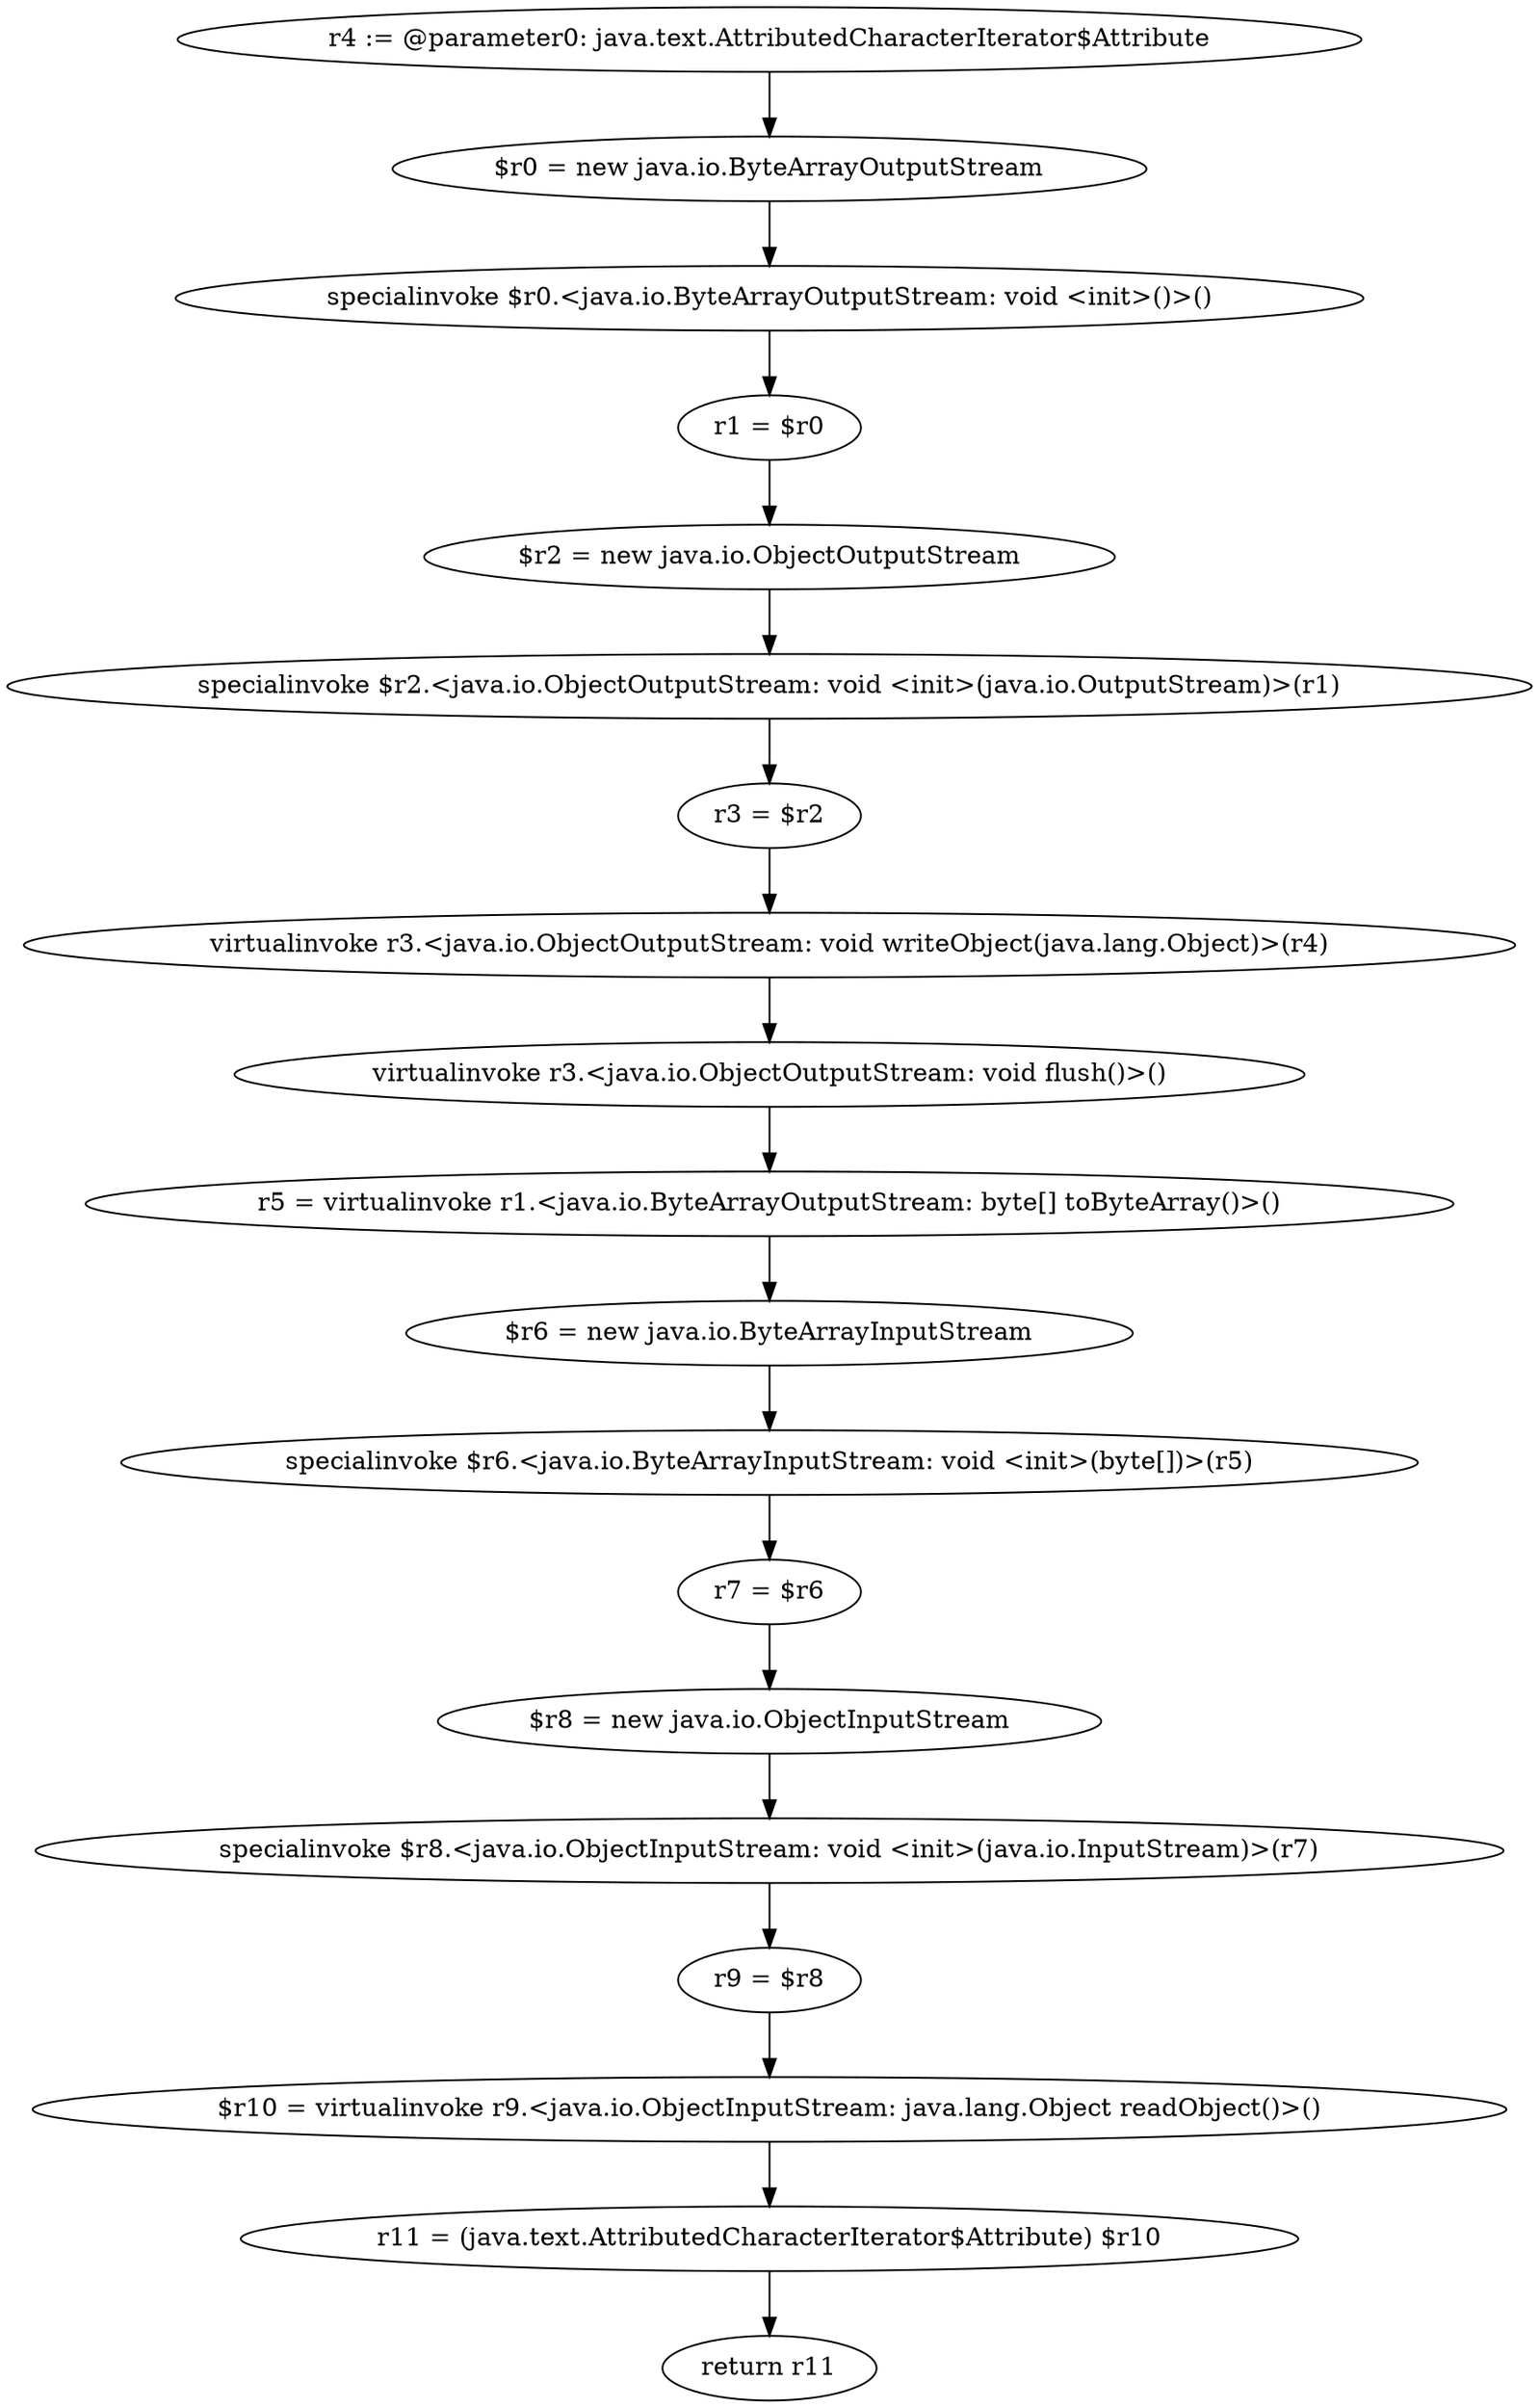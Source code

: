 digraph "unitGraph" {
    "r4 := @parameter0: java.text.AttributedCharacterIterator$Attribute"
    "$r0 = new java.io.ByteArrayOutputStream"
    "specialinvoke $r0.<java.io.ByteArrayOutputStream: void <init>()>()"
    "r1 = $r0"
    "$r2 = new java.io.ObjectOutputStream"
    "specialinvoke $r2.<java.io.ObjectOutputStream: void <init>(java.io.OutputStream)>(r1)"
    "r3 = $r2"
    "virtualinvoke r3.<java.io.ObjectOutputStream: void writeObject(java.lang.Object)>(r4)"
    "virtualinvoke r3.<java.io.ObjectOutputStream: void flush()>()"
    "r5 = virtualinvoke r1.<java.io.ByteArrayOutputStream: byte[] toByteArray()>()"
    "$r6 = new java.io.ByteArrayInputStream"
    "specialinvoke $r6.<java.io.ByteArrayInputStream: void <init>(byte[])>(r5)"
    "r7 = $r6"
    "$r8 = new java.io.ObjectInputStream"
    "specialinvoke $r8.<java.io.ObjectInputStream: void <init>(java.io.InputStream)>(r7)"
    "r9 = $r8"
    "$r10 = virtualinvoke r9.<java.io.ObjectInputStream: java.lang.Object readObject()>()"
    "r11 = (java.text.AttributedCharacterIterator$Attribute) $r10"
    "return r11"
    "r4 := @parameter0: java.text.AttributedCharacterIterator$Attribute"->"$r0 = new java.io.ByteArrayOutputStream";
    "$r0 = new java.io.ByteArrayOutputStream"->"specialinvoke $r0.<java.io.ByteArrayOutputStream: void <init>()>()";
    "specialinvoke $r0.<java.io.ByteArrayOutputStream: void <init>()>()"->"r1 = $r0";
    "r1 = $r0"->"$r2 = new java.io.ObjectOutputStream";
    "$r2 = new java.io.ObjectOutputStream"->"specialinvoke $r2.<java.io.ObjectOutputStream: void <init>(java.io.OutputStream)>(r1)";
    "specialinvoke $r2.<java.io.ObjectOutputStream: void <init>(java.io.OutputStream)>(r1)"->"r3 = $r2";
    "r3 = $r2"->"virtualinvoke r3.<java.io.ObjectOutputStream: void writeObject(java.lang.Object)>(r4)";
    "virtualinvoke r3.<java.io.ObjectOutputStream: void writeObject(java.lang.Object)>(r4)"->"virtualinvoke r3.<java.io.ObjectOutputStream: void flush()>()";
    "virtualinvoke r3.<java.io.ObjectOutputStream: void flush()>()"->"r5 = virtualinvoke r1.<java.io.ByteArrayOutputStream: byte[] toByteArray()>()";
    "r5 = virtualinvoke r1.<java.io.ByteArrayOutputStream: byte[] toByteArray()>()"->"$r6 = new java.io.ByteArrayInputStream";
    "$r6 = new java.io.ByteArrayInputStream"->"specialinvoke $r6.<java.io.ByteArrayInputStream: void <init>(byte[])>(r5)";
    "specialinvoke $r6.<java.io.ByteArrayInputStream: void <init>(byte[])>(r5)"->"r7 = $r6";
    "r7 = $r6"->"$r8 = new java.io.ObjectInputStream";
    "$r8 = new java.io.ObjectInputStream"->"specialinvoke $r8.<java.io.ObjectInputStream: void <init>(java.io.InputStream)>(r7)";
    "specialinvoke $r8.<java.io.ObjectInputStream: void <init>(java.io.InputStream)>(r7)"->"r9 = $r8";
    "r9 = $r8"->"$r10 = virtualinvoke r9.<java.io.ObjectInputStream: java.lang.Object readObject()>()";
    "$r10 = virtualinvoke r9.<java.io.ObjectInputStream: java.lang.Object readObject()>()"->"r11 = (java.text.AttributedCharacterIterator$Attribute) $r10";
    "r11 = (java.text.AttributedCharacterIterator$Attribute) $r10"->"return r11";
}
